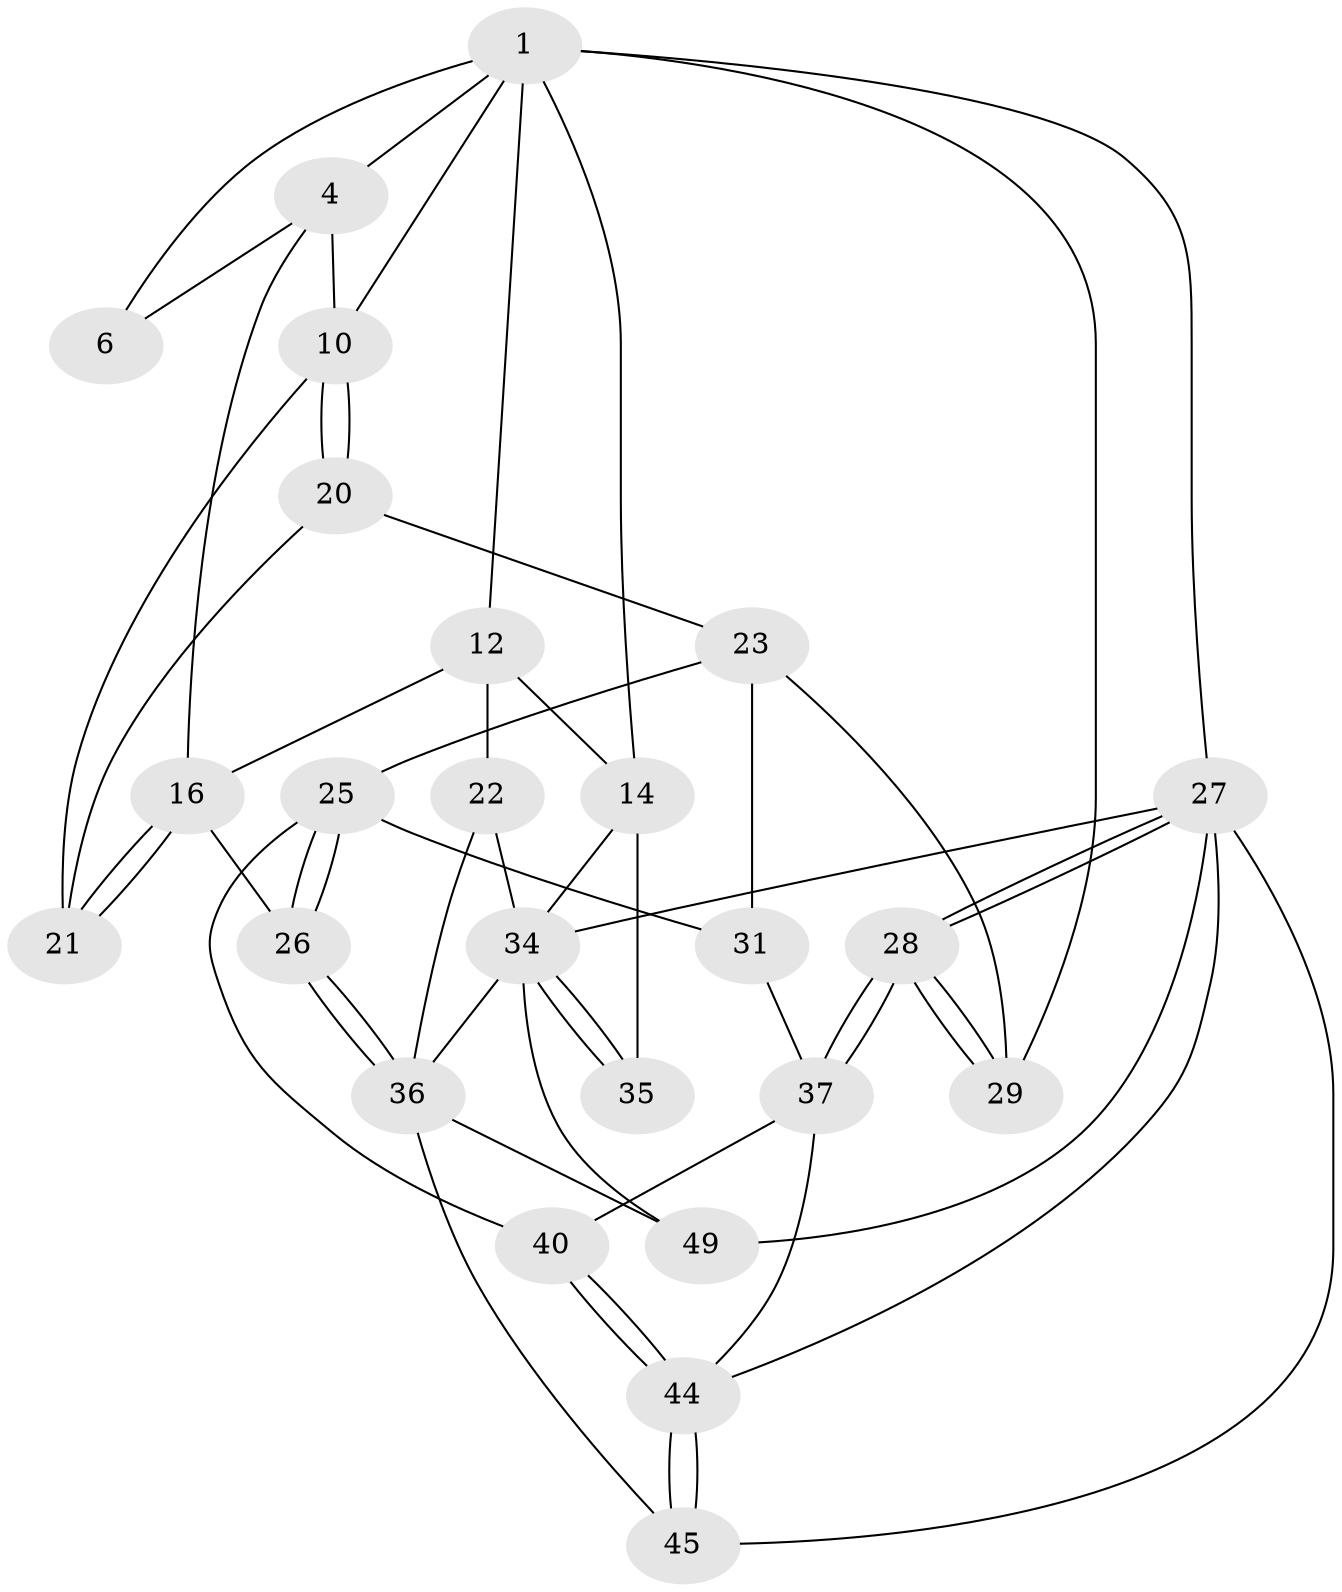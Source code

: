 // original degree distribution, {3: 0.0392156862745098, 4: 0.3137254901960784, 5: 0.39215686274509803, 6: 0.2549019607843137}
// Generated by graph-tools (version 1.1) at 2025/17/03/09/25 04:17:02]
// undirected, 25 vertices, 57 edges
graph export_dot {
graph [start="1"]
  node [color=gray90,style=filled];
  1 [pos="+0.7069858328198312+0",super="+2+7"];
  4 [pos="+0.389914891966918+0.1404039127499618",super="+5+15"];
  6 [pos="+0.7054042302902191+0.10330082430364522"];
  10 [pos="+1+0.31293543999488305",super="+11"];
  12 [pos="+0.21677547646047077+0.23936477803251227",super="+13+18"];
  14 [pos="+0+0.3648879520097727"];
  16 [pos="+0.48520829096904516+0.4753878930550627",super="+17"];
  20 [pos="+0.691158144772333+0.48126639449502"];
  21 [pos="+0.6517195057489693+0.46080364272511665"];
  22 [pos="+0.19436925631658286+0.548639304288809",super="+33"];
  23 [pos="+0.7180285472485655+0.5448582401921579",super="+30+24"];
  25 [pos="+0.5851638908109911+0.6716691679352496",super="+39"];
  26 [pos="+0.44803076510967027+0.6467150834839184"];
  27 [pos="+1+1",super="+47"];
  28 [pos="+1+0.8031422344258805"];
  29 [pos="+1+0.34641885999317806"];
  31 [pos="+0.853471391115558+0.5958191037516416",super="+32"];
  34 [pos="+0.0686082598203071+0.686468897119582",super="+43"];
  35 [pos="+0+0.7583531656006504"];
  36 [pos="+0.4251420442231629+0.6669390242531641",super="+41"];
  37 [pos="+0.9345353662282964+0.8009483567244671",super="+38"];
  40 [pos="+0.7090603561769664+0.7525460695184374"];
  44 [pos="+0.7053886198034175+0.9274093458493141",super="+46"];
  45 [pos="+0.681554268074223+0.9922695411076207"];
  49 [pos="+0.5108347627298813+1"];
  1 -- 4;
  1 -- 12;
  1 -- 14;
  1 -- 6;
  1 -- 10;
  1 -- 27;
  1 -- 29;
  4 -- 6;
  4 -- 16;
  4 -- 10 [weight=2];
  10 -- 20;
  10 -- 20;
  10 -- 21;
  12 -- 14;
  12 -- 22 [weight=2];
  12 -- 16;
  14 -- 35;
  14 -- 34;
  16 -- 21;
  16 -- 21;
  16 -- 26;
  20 -- 21;
  20 -- 23;
  22 -- 34;
  22 -- 36;
  23 -- 31 [weight=2];
  23 -- 29;
  23 -- 25;
  25 -- 26;
  25 -- 26;
  25 -- 40;
  25 -- 31;
  26 -- 36;
  26 -- 36;
  27 -- 28;
  27 -- 28;
  27 -- 49;
  27 -- 44;
  27 -- 45;
  27 -- 34;
  28 -- 29;
  28 -- 29;
  28 -- 37;
  28 -- 37;
  31 -- 37;
  34 -- 35 [weight=2];
  34 -- 35;
  34 -- 49;
  34 -- 36;
  36 -- 49;
  36 -- 45;
  37 -- 40;
  37 -- 44;
  40 -- 44;
  40 -- 44;
  44 -- 45;
  44 -- 45;
}
